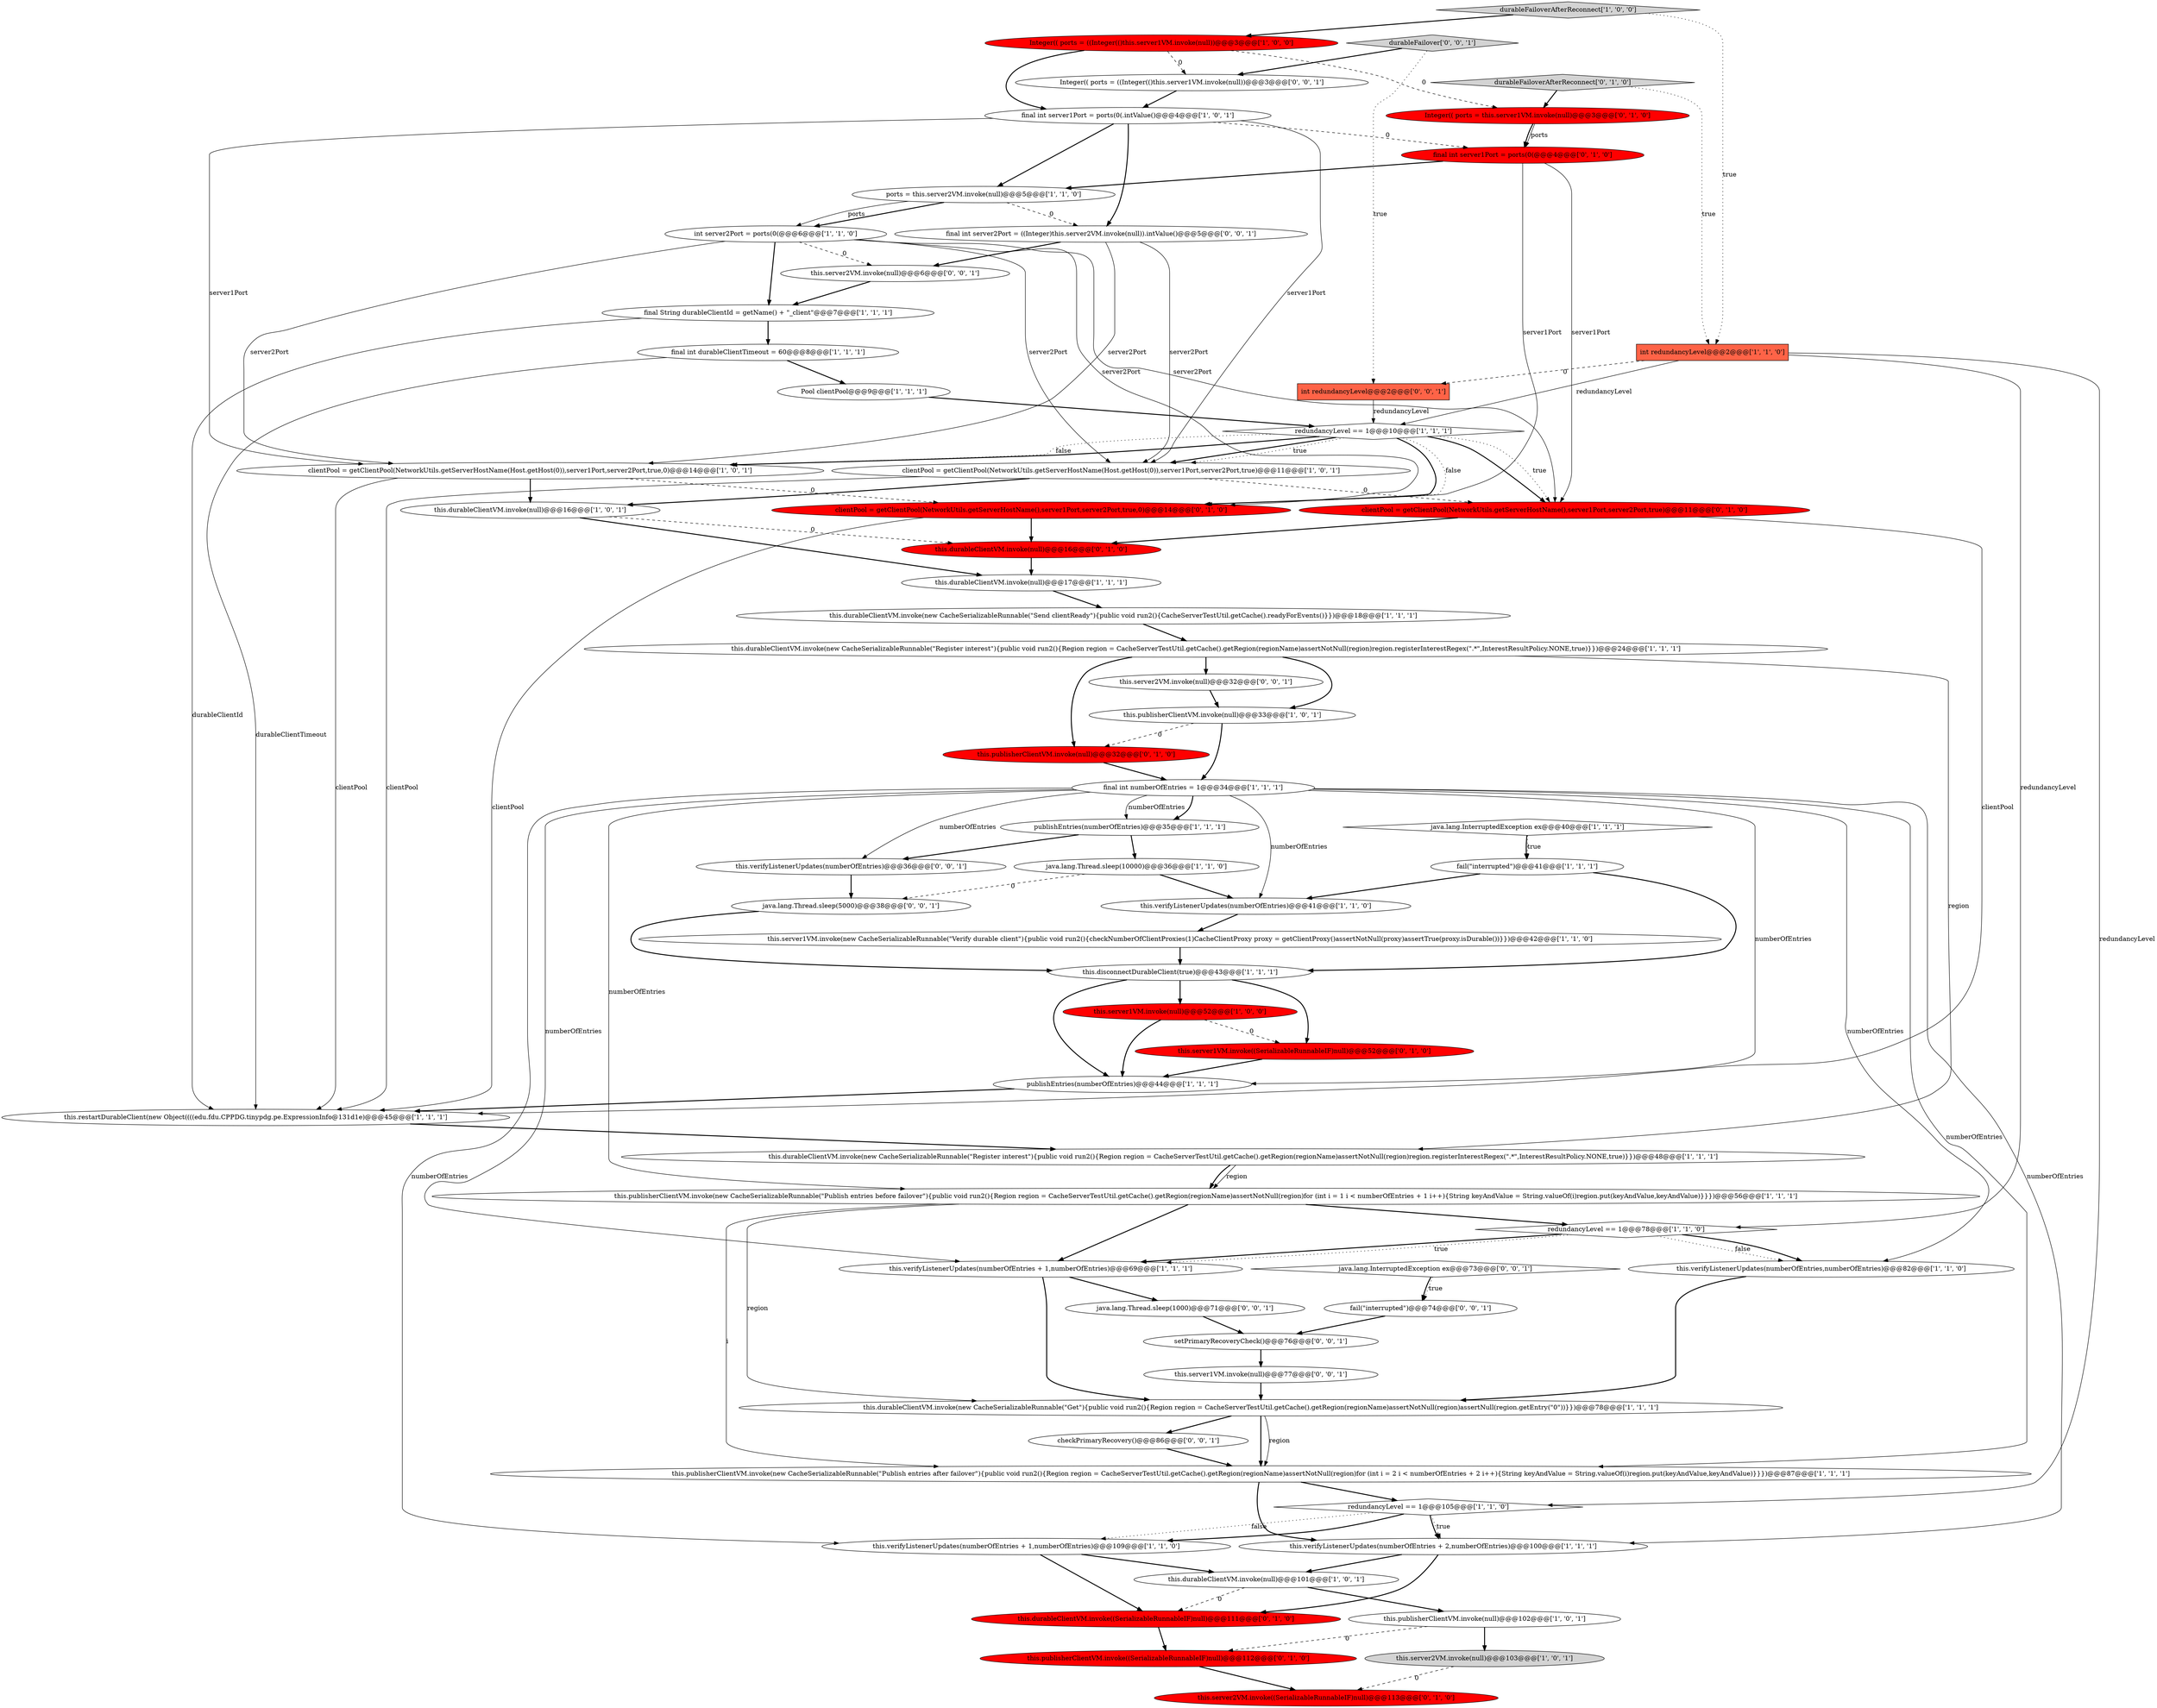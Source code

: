 digraph {
23 [style = filled, label = "clientPool = getClientPool(NetworkUtils.getServerHostName(Host.getHost(0)),server1Port,server2Port,true)@@@11@@@['1', '0', '1']", fillcolor = white, shape = ellipse image = "AAA0AAABBB1BBB"];
8 [style = filled, label = "durableFailoverAfterReconnect['1', '0', '0']", fillcolor = lightgray, shape = diamond image = "AAA0AAABBB1BBB"];
17 [style = filled, label = "int server2Port = ports(0(@@@6@@@['1', '1', '0']", fillcolor = white, shape = ellipse image = "AAA0AAABBB1BBB"];
31 [style = filled, label = "this.publisherClientVM.invoke(null)@@@33@@@['1', '0', '1']", fillcolor = white, shape = ellipse image = "AAA0AAABBB1BBB"];
1 [style = filled, label = "this.verifyListenerUpdates(numberOfEntries + 1,numberOfEntries)@@@69@@@['1', '1', '1']", fillcolor = white, shape = ellipse image = "AAA0AAABBB1BBB"];
13 [style = filled, label = "this.durableClientVM.invoke(new CacheSerializableRunnable(\"Register interest\"){public void run2(){Region region = CacheServerTestUtil.getCache().getRegion(regionName)assertNotNull(region)region.registerInterestRegex(\".*\",InterestResultPolicy.NONE,true)}})@@@48@@@['1', '1', '1']", fillcolor = white, shape = ellipse image = "AAA0AAABBB1BBB"];
60 [style = filled, label = "fail(\"interrupted\")@@@74@@@['0', '0', '1']", fillcolor = white, shape = ellipse image = "AAA0AAABBB3BBB"];
62 [style = filled, label = "this.server2VM.invoke(null)@@@32@@@['0', '0', '1']", fillcolor = white, shape = ellipse image = "AAA0AAABBB3BBB"];
57 [style = filled, label = "final int server2Port = ((Integer)this.server2VM.invoke(null)).intValue()@@@5@@@['0', '0', '1']", fillcolor = white, shape = ellipse image = "AAA0AAABBB3BBB"];
0 [style = filled, label = "this.durableClientVM.invoke(new CacheSerializableRunnable(\"Register interest\"){public void run2(){Region region = CacheServerTestUtil.getCache().getRegion(regionName)assertNotNull(region)region.registerInterestRegex(\".*\",InterestResultPolicy.NONE,true)}})@@@24@@@['1', '1', '1']", fillcolor = white, shape = ellipse image = "AAA0AAABBB1BBB"];
24 [style = filled, label = "publishEntries(numberOfEntries)@@@35@@@['1', '1', '1']", fillcolor = white, shape = ellipse image = "AAA0AAABBB1BBB"];
14 [style = filled, label = "this.publisherClientVM.invoke(new CacheSerializableRunnable(\"Publish entries after failover\"){public void run2(){Region region = CacheServerTestUtil.getCache().getRegion(regionName)assertNotNull(region)for (int i = 2 i < numberOfEntries + 2 i++){String keyAndValue = String.valueOf(i)region.put(keyAndValue,keyAndValue)}}})@@@87@@@['1', '1', '1']", fillcolor = white, shape = ellipse image = "AAA0AAABBB1BBB"];
39 [style = filled, label = "redundancyLevel == 1@@@78@@@['1', '1', '0']", fillcolor = white, shape = diamond image = "AAA0AAABBB1BBB"];
19 [style = filled, label = "this.publisherClientVM.invoke(null)@@@102@@@['1', '0', '1']", fillcolor = white, shape = ellipse image = "AAA0AAABBB1BBB"];
35 [style = filled, label = "this.durableClientVM.invoke(new CacheSerializableRunnable(\"Send clientReady\"){public void run2(){CacheServerTestUtil.getCache().readyForEvents()}})@@@18@@@['1', '1', '1']", fillcolor = white, shape = ellipse image = "AAA0AAABBB1BBB"];
44 [style = filled, label = "this.publisherClientVM.invoke(null)@@@32@@@['0', '1', '0']", fillcolor = red, shape = ellipse image = "AAA1AAABBB2BBB"];
25 [style = filled, label = "this.durableClientVM.invoke(null)@@@16@@@['1', '0', '1']", fillcolor = white, shape = ellipse image = "AAA0AAABBB1BBB"];
22 [style = filled, label = "this.durableClientVM.invoke(new CacheSerializableRunnable(\"Get\"){public void run2(){Region region = CacheServerTestUtil.getCache().getRegion(regionName)assertNotNull(region)assertNull(region.getEntry(\"0\"))}})@@@78@@@['1', '1', '1']", fillcolor = white, shape = ellipse image = "AAA0AAABBB1BBB"];
4 [style = filled, label = "final String durableClientId = getName() + \"_client\"@@@7@@@['1', '1', '1']", fillcolor = white, shape = ellipse image = "AAA0AAABBB1BBB"];
10 [style = filled, label = "this.disconnectDurableClient(true)@@@43@@@['1', '1', '1']", fillcolor = white, shape = ellipse image = "AAA0AAABBB1BBB"];
64 [style = filled, label = "java.lang.Thread.sleep(5000)@@@38@@@['0', '0', '1']", fillcolor = white, shape = ellipse image = "AAA0AAABBB3BBB"];
5 [style = filled, label = "this.verifyListenerUpdates(numberOfEntries)@@@41@@@['1', '1', '0']", fillcolor = white, shape = ellipse image = "AAA0AAABBB1BBB"];
49 [style = filled, label = "clientPool = getClientPool(NetworkUtils.getServerHostName(),server1Port,server2Port,true,0)@@@14@@@['0', '1', '0']", fillcolor = red, shape = ellipse image = "AAA1AAABBB2BBB"];
56 [style = filled, label = "this.server1VM.invoke(null)@@@77@@@['0', '0', '1']", fillcolor = white, shape = ellipse image = "AAA0AAABBB3BBB"];
38 [style = filled, label = "this.server1VM.invoke(new CacheSerializableRunnable(\"Verify durable client\"){public void run2(){checkNumberOfClientProxies(1)CacheClientProxy proxy = getClientProxy()assertNotNull(proxy)assertTrue(proxy.isDurable())}})@@@42@@@['1', '1', '0']", fillcolor = white, shape = ellipse image = "AAA0AAABBB1BBB"];
48 [style = filled, label = "this.publisherClientVM.invoke((SerializableRunnableIF)null)@@@112@@@['0', '1', '0']", fillcolor = red, shape = ellipse image = "AAA1AAABBB2BBB"];
41 [style = filled, label = "this.durableClientVM.invoke(null)@@@16@@@['0', '1', '0']", fillcolor = red, shape = ellipse image = "AAA1AAABBB2BBB"];
7 [style = filled, label = "ports = this.server2VM.invoke(null)@@@5@@@['1', '1', '0']", fillcolor = white, shape = ellipse image = "AAA0AAABBB1BBB"];
9 [style = filled, label = "this.durableClientVM.invoke(null)@@@17@@@['1', '1', '1']", fillcolor = white, shape = ellipse image = "AAA0AAABBB1BBB"];
43 [style = filled, label = "this.durableClientVM.invoke((SerializableRunnableIF)null)@@@111@@@['0', '1', '0']", fillcolor = red, shape = ellipse image = "AAA1AAABBB2BBB"];
42 [style = filled, label = "this.server2VM.invoke((SerializableRunnableIF)null)@@@113@@@['0', '1', '0']", fillcolor = red, shape = ellipse image = "AAA1AAABBB2BBB"];
26 [style = filled, label = "this.server2VM.invoke(null)@@@103@@@['1', '0', '1']", fillcolor = lightgray, shape = ellipse image = "AAA0AAABBB1BBB"];
6 [style = filled, label = "redundancyLevel == 1@@@105@@@['1', '1', '0']", fillcolor = white, shape = diamond image = "AAA0AAABBB1BBB"];
11 [style = filled, label = "this.verifyListenerUpdates(numberOfEntries,numberOfEntries)@@@82@@@['1', '1', '0']", fillcolor = white, shape = ellipse image = "AAA0AAABBB1BBB"];
33 [style = filled, label = "redundancyLevel == 1@@@10@@@['1', '1', '1']", fillcolor = white, shape = diamond image = "AAA0AAABBB1BBB"];
45 [style = filled, label = "Integer(( ports = this.server1VM.invoke(null)@@@3@@@['0', '1', '0']", fillcolor = red, shape = ellipse image = "AAA1AAABBB2BBB"];
46 [style = filled, label = "durableFailoverAfterReconnect['0', '1', '0']", fillcolor = lightgray, shape = diamond image = "AAA0AAABBB2BBB"];
65 [style = filled, label = "Integer(( ports = ((Integer(()this.server1VM.invoke(null))@@@3@@@['0', '0', '1']", fillcolor = white, shape = ellipse image = "AAA0AAABBB3BBB"];
21 [style = filled, label = "this.durableClientVM.invoke(null)@@@101@@@['1', '0', '1']", fillcolor = white, shape = ellipse image = "AAA0AAABBB1BBB"];
58 [style = filled, label = "this.server2VM.invoke(null)@@@6@@@['0', '0', '1']", fillcolor = white, shape = ellipse image = "AAA0AAABBB3BBB"];
12 [style = filled, label = "final int server1Port = ports(0(.intValue()@@@4@@@['1', '0', '1']", fillcolor = white, shape = ellipse image = "AAA0AAABBB1BBB"];
29 [style = filled, label = "publishEntries(numberOfEntries)@@@44@@@['1', '1', '1']", fillcolor = white, shape = ellipse image = "AAA0AAABBB1BBB"];
50 [style = filled, label = "clientPool = getClientPool(NetworkUtils.getServerHostName(),server1Port,server2Port,true)@@@11@@@['0', '1', '0']", fillcolor = red, shape = ellipse image = "AAA1AAABBB2BBB"];
37 [style = filled, label = "this.verifyListenerUpdates(numberOfEntries + 1,numberOfEntries)@@@109@@@['1', '1', '0']", fillcolor = white, shape = ellipse image = "AAA0AAABBB1BBB"];
15 [style = filled, label = "final int durableClientTimeout = 60@@@8@@@['1', '1', '1']", fillcolor = white, shape = ellipse image = "AAA0AAABBB1BBB"];
61 [style = filled, label = "java.lang.InterruptedException ex@@@73@@@['0', '0', '1']", fillcolor = white, shape = diamond image = "AAA0AAABBB3BBB"];
59 [style = filled, label = "int redundancyLevel@@@2@@@['0', '0', '1']", fillcolor = tomato, shape = box image = "AAA0AAABBB3BBB"];
40 [style = filled, label = "final int numberOfEntries = 1@@@34@@@['1', '1', '1']", fillcolor = white, shape = ellipse image = "AAA0AAABBB1BBB"];
34 [style = filled, label = "clientPool = getClientPool(NetworkUtils.getServerHostName(Host.getHost(0)),server1Port,server2Port,true,0)@@@14@@@['1', '0', '1']", fillcolor = white, shape = ellipse image = "AAA0AAABBB1BBB"];
30 [style = filled, label = "this.server1VM.invoke(null)@@@52@@@['1', '0', '0']", fillcolor = red, shape = ellipse image = "AAA1AAABBB1BBB"];
3 [style = filled, label = "this.restartDurableClient(new Object((((edu.fdu.CPPDG.tinypdg.pe.ExpressionInfo@131d1e)@@@45@@@['1', '1', '1']", fillcolor = white, shape = ellipse image = "AAA0AAABBB1BBB"];
54 [style = filled, label = "checkPrimaryRecovery()@@@86@@@['0', '0', '1']", fillcolor = white, shape = ellipse image = "AAA0AAABBB3BBB"];
28 [style = filled, label = "fail(\"interrupted\")@@@41@@@['1', '1', '1']", fillcolor = white, shape = ellipse image = "AAA0AAABBB1BBB"];
47 [style = filled, label = "final int server1Port = ports(0(@@@4@@@['0', '1', '0']", fillcolor = red, shape = ellipse image = "AAA1AAABBB2BBB"];
51 [style = filled, label = "this.server1VM.invoke((SerializableRunnableIF)null)@@@52@@@['0', '1', '0']", fillcolor = red, shape = ellipse image = "AAA1AAABBB2BBB"];
27 [style = filled, label = "Integer(( ports = ((Integer(()this.server1VM.invoke(null))@@@3@@@['1', '0', '0']", fillcolor = red, shape = ellipse image = "AAA1AAABBB1BBB"];
36 [style = filled, label = "java.lang.InterruptedException ex@@@40@@@['1', '1', '1']", fillcolor = white, shape = diamond image = "AAA0AAABBB1BBB"];
2 [style = filled, label = "java.lang.Thread.sleep(10000)@@@36@@@['1', '1', '0']", fillcolor = white, shape = ellipse image = "AAA0AAABBB1BBB"];
20 [style = filled, label = "int redundancyLevel@@@2@@@['1', '1', '0']", fillcolor = tomato, shape = box image = "AAA0AAABBB1BBB"];
53 [style = filled, label = "java.lang.Thread.sleep(1000)@@@71@@@['0', '0', '1']", fillcolor = white, shape = ellipse image = "AAA0AAABBB3BBB"];
18 [style = filled, label = "this.publisherClientVM.invoke(new CacheSerializableRunnable(\"Publish entries before failover\"){public void run2(){Region region = CacheServerTestUtil.getCache().getRegion(regionName)assertNotNull(region)for (int i = 1 i < numberOfEntries + 1 i++){String keyAndValue = String.valueOf(i)region.put(keyAndValue,keyAndValue)}}})@@@56@@@['1', '1', '1']", fillcolor = white, shape = ellipse image = "AAA0AAABBB1BBB"];
16 [style = filled, label = "Pool clientPool@@@9@@@['1', '1', '1']", fillcolor = white, shape = ellipse image = "AAA0AAABBB1BBB"];
55 [style = filled, label = "this.verifyListenerUpdates(numberOfEntries)@@@36@@@['0', '0', '1']", fillcolor = white, shape = ellipse image = "AAA0AAABBB3BBB"];
52 [style = filled, label = "setPrimaryRecoveryCheck()@@@76@@@['0', '0', '1']", fillcolor = white, shape = ellipse image = "AAA0AAABBB3BBB"];
32 [style = filled, label = "this.verifyListenerUpdates(numberOfEntries + 2,numberOfEntries)@@@100@@@['1', '1', '1']", fillcolor = white, shape = ellipse image = "AAA0AAABBB1BBB"];
63 [style = filled, label = "durableFailover['0', '0', '1']", fillcolor = lightgray, shape = diamond image = "AAA0AAABBB3BBB"];
13->18 [style = solid, label="region"];
47->7 [style = bold, label=""];
4->15 [style = bold, label=""];
36->28 [style = bold, label=""];
41->9 [style = bold, label=""];
6->32 [style = dotted, label="true"];
33->50 [style = dotted, label="true"];
57->58 [style = bold, label=""];
2->64 [style = dashed, label="0"];
5->38 [style = bold, label=""];
9->35 [style = bold, label=""];
12->7 [style = bold, label=""];
30->29 [style = bold, label=""];
37->43 [style = bold, label=""];
18->14 [style = solid, label="i"];
17->50 [style = solid, label="server2Port"];
31->40 [style = bold, label=""];
40->24 [style = bold, label=""];
8->20 [style = dotted, label="true"];
30->51 [style = dashed, label="0"];
23->50 [style = dashed, label="0"];
55->64 [style = bold, label=""];
27->45 [style = dashed, label="0"];
8->27 [style = bold, label=""];
20->39 [style = solid, label="redundancyLevel"];
40->11 [style = solid, label="numberOfEntries"];
17->49 [style = solid, label="server2Port"];
31->44 [style = dashed, label="0"];
39->11 [style = dotted, label="false"];
6->32 [style = bold, label=""];
23->25 [style = bold, label=""];
28->5 [style = bold, label=""];
10->51 [style = bold, label=""];
18->22 [style = solid, label="region"];
27->12 [style = bold, label=""];
21->19 [style = bold, label=""];
15->3 [style = solid, label="durableClientTimeout"];
24->55 [style = bold, label=""];
65->12 [style = bold, label=""];
53->52 [style = bold, label=""];
37->21 [style = bold, label=""];
61->60 [style = dotted, label="true"];
46->20 [style = dotted, label="true"];
33->50 [style = bold, label=""];
17->23 [style = solid, label="server2Port"];
25->41 [style = dashed, label="0"];
33->23 [style = bold, label=""];
49->3 [style = solid, label="clientPool"];
0->62 [style = bold, label=""];
35->0 [style = bold, label=""];
50->3 [style = solid, label="clientPool"];
7->57 [style = dashed, label="0"];
64->10 [style = bold, label=""];
57->34 [style = solid, label="server2Port"];
18->1 [style = bold, label=""];
33->34 [style = dotted, label="false"];
16->33 [style = bold, label=""];
19->26 [style = bold, label=""];
12->47 [style = dashed, label="0"];
19->48 [style = dashed, label="0"];
27->65 [style = dashed, label="0"];
49->41 [style = bold, label=""];
0->44 [style = bold, label=""];
22->54 [style = bold, label=""];
22->14 [style = bold, label=""];
40->1 [style = solid, label="numberOfEntries"];
50->41 [style = bold, label=""];
40->32 [style = solid, label="numberOfEntries"];
12->23 [style = solid, label="server1Port"];
59->33 [style = solid, label="redundancyLevel"];
14->6 [style = bold, label=""];
34->49 [style = dashed, label="0"];
13->18 [style = bold, label=""];
0->31 [style = bold, label=""];
22->14 [style = solid, label="region"];
40->24 [style = solid, label="numberOfEntries"];
7->17 [style = bold, label=""];
63->65 [style = bold, label=""];
12->34 [style = solid, label="server1Port"];
20->59 [style = dashed, label="0"];
63->59 [style = dotted, label="true"];
25->9 [style = bold, label=""];
17->34 [style = solid, label="server2Port"];
0->13 [style = solid, label="region"];
40->5 [style = solid, label="numberOfEntries"];
45->47 [style = solid, label="ports"];
36->28 [style = dotted, label="true"];
7->17 [style = solid, label="ports"];
6->37 [style = bold, label=""];
51->29 [style = bold, label=""];
18->39 [style = bold, label=""];
34->3 [style = solid, label="clientPool"];
6->37 [style = dotted, label="false"];
11->22 [style = bold, label=""];
39->1 [style = bold, label=""];
20->33 [style = solid, label="redundancyLevel"];
58->4 [style = bold, label=""];
33->49 [style = bold, label=""];
60->52 [style = bold, label=""];
14->32 [style = bold, label=""];
39->1 [style = dotted, label="true"];
10->30 [style = bold, label=""];
17->4 [style = bold, label=""];
40->18 [style = solid, label="numberOfEntries"];
54->14 [style = bold, label=""];
2->5 [style = bold, label=""];
40->14 [style = solid, label="numberOfEntries"];
40->29 [style = solid, label="numberOfEntries"];
40->37 [style = solid, label="numberOfEntries"];
21->43 [style = dashed, label="0"];
40->55 [style = solid, label="numberOfEntries"];
34->25 [style = bold, label=""];
32->21 [style = bold, label=""];
61->60 [style = bold, label=""];
4->3 [style = solid, label="durableClientId"];
57->23 [style = solid, label="server2Port"];
24->2 [style = bold, label=""];
28->10 [style = bold, label=""];
17->58 [style = dashed, label="0"];
38->10 [style = bold, label=""];
33->49 [style = dotted, label="false"];
23->3 [style = solid, label="clientPool"];
29->3 [style = bold, label=""];
43->48 [style = bold, label=""];
12->57 [style = bold, label=""];
47->50 [style = solid, label="server1Port"];
44->40 [style = bold, label=""];
52->56 [style = bold, label=""];
32->43 [style = bold, label=""];
15->16 [style = bold, label=""];
39->11 [style = bold, label=""];
48->42 [style = bold, label=""];
1->22 [style = bold, label=""];
62->31 [style = bold, label=""];
33->23 [style = dotted, label="true"];
10->29 [style = bold, label=""];
20->6 [style = solid, label="redundancyLevel"];
45->47 [style = bold, label=""];
56->22 [style = bold, label=""];
3->13 [style = bold, label=""];
47->49 [style = solid, label="server1Port"];
46->45 [style = bold, label=""];
26->42 [style = dashed, label="0"];
33->34 [style = bold, label=""];
1->53 [style = bold, label=""];
}

